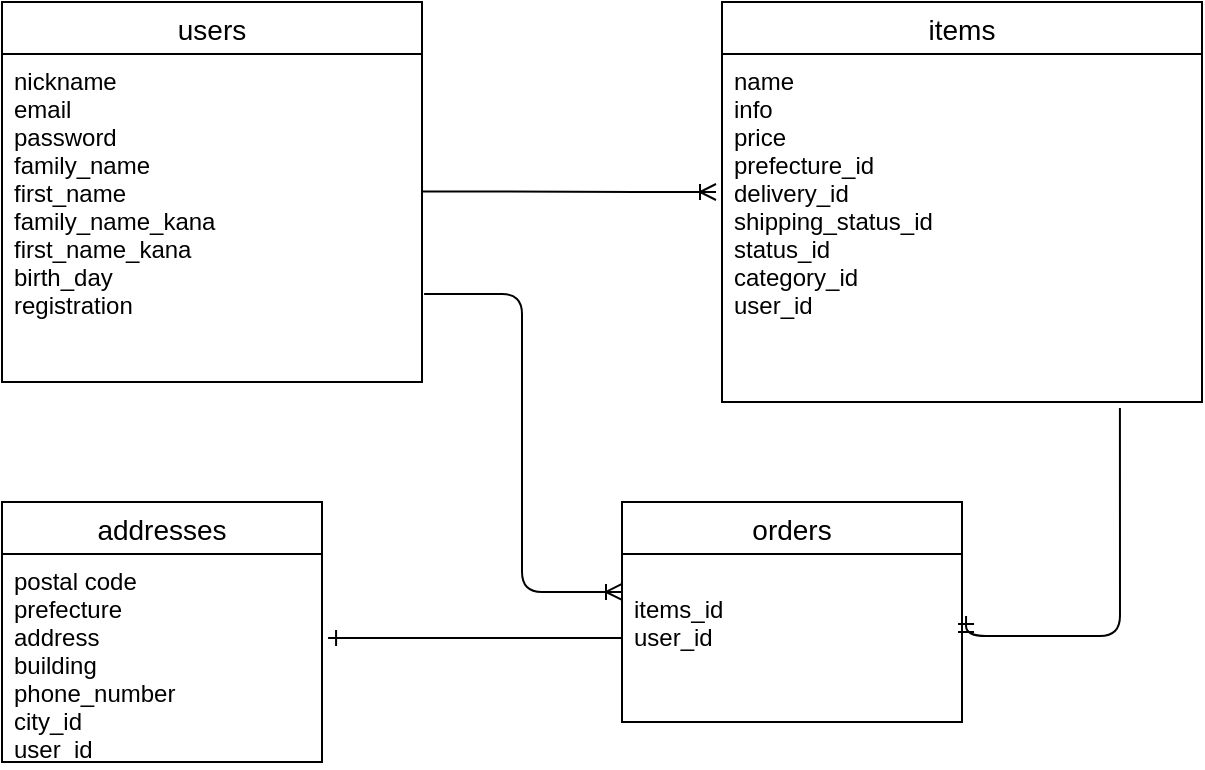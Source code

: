 <mxfile>
    <diagram id="uXFbgSg3cq6o8PW_sAJm" name="ページ1">
        <mxGraphModel dx="373" dy="584" grid="1" gridSize="10" guides="1" tooltips="1" connect="1" arrows="1" fold="1" page="1" pageScale="1" pageWidth="827" pageHeight="1169" math="0" shadow="0">
            <root>
                <mxCell id="0"/>
                <mxCell id="1" parent="0"/>
                <mxCell id="2" value="users" style="swimlane;fontStyle=0;childLayout=stackLayout;horizontal=1;startSize=26;horizontalStack=0;resizeParent=1;resizeParentMax=0;resizeLast=0;collapsible=1;marginBottom=0;align=center;fontSize=14;" vertex="1" parent="1">
                    <mxGeometry x="120" y="70" width="210" height="190" as="geometry"/>
                </mxCell>
                <mxCell id="3" value="nickname&#10;email&#10;password&#10;family_name&#10;first_name&#10;family_name_kana&#10;first_name_kana&#10;birth_day&#10;registration&#10;" style="text;strokeColor=none;fillColor=none;spacingLeft=4;spacingRight=4;overflow=hidden;rotatable=0;points=[[0,0.5],[1,0.5]];portConstraint=eastwest;fontSize=12;" vertex="1" parent="2">
                    <mxGeometry y="26" width="210" height="164" as="geometry"/>
                </mxCell>
                <mxCell id="6" value="items" style="swimlane;fontStyle=0;childLayout=stackLayout;horizontal=1;startSize=26;horizontalStack=0;resizeParent=1;resizeParentMax=0;resizeLast=0;collapsible=1;marginBottom=0;align=center;fontSize=14;" vertex="1" parent="1">
                    <mxGeometry x="480" y="70" width="240" height="200" as="geometry"/>
                </mxCell>
                <mxCell id="7" value="name&#10;info&#10;price&#10;prefecture_id&#10;delivery_id&#10;shipping_status_id&#10;status_id&#10;category_id&#10;user_id&#10;&#10;&#10;&#10;&#10;&#10;" style="text;strokeColor=none;fillColor=none;spacingLeft=4;spacingRight=4;overflow=hidden;rotatable=0;points=[[0,0.5],[1,0.5]];portConstraint=eastwest;fontSize=12;" vertex="1" parent="6">
                    <mxGeometry y="26" width="240" height="174" as="geometry"/>
                </mxCell>
                <mxCell id="10" value="" style="edgeStyle=entityRelationEdgeStyle;fontSize=12;html=1;endArrow=ERoneToMany;exitX=1.01;exitY=0.313;exitDx=0;exitDy=0;exitPerimeter=0;" edge="1" parent="1">
                    <mxGeometry width="100" height="100" relative="1" as="geometry">
                        <mxPoint x="330.0" y="164.732" as="sourcePoint"/>
                        <mxPoint x="477" y="165" as="targetPoint"/>
                    </mxGeometry>
                </mxCell>
                <mxCell id="11" value="orders" style="swimlane;fontStyle=0;childLayout=stackLayout;horizontal=1;startSize=26;horizontalStack=0;resizeParent=1;resizeParentMax=0;resizeLast=0;collapsible=1;marginBottom=0;align=center;fontSize=14;" vertex="1" parent="1">
                    <mxGeometry x="430" y="320" width="170" height="110" as="geometry"/>
                </mxCell>
                <mxCell id="12" value="&#10;items_id&#10;user_id" style="text;strokeColor=none;fillColor=none;spacingLeft=4;spacingRight=4;overflow=hidden;rotatable=0;points=[[0,0.5],[1,0.5]];portConstraint=eastwest;fontSize=12;" vertex="1" parent="11">
                    <mxGeometry y="26" width="170" height="84" as="geometry"/>
                </mxCell>
                <mxCell id="15" value="addresses" style="swimlane;fontStyle=0;childLayout=stackLayout;horizontal=1;startSize=26;horizontalStack=0;resizeParent=1;resizeParentMax=0;resizeLast=0;collapsible=1;marginBottom=0;align=center;fontSize=14;" vertex="1" parent="1">
                    <mxGeometry x="120" y="320" width="160" height="130" as="geometry"/>
                </mxCell>
                <mxCell id="17" value="postal code&#10;prefecture&#10;address&#10;building&#10;phone_number&#10;city_id&#10;user_id&#10;&#10;&#10;&#10;&#10;" style="text;strokeColor=none;fillColor=none;spacingLeft=4;spacingRight=4;overflow=hidden;rotatable=0;points=[[0,0.5],[1,0.5]];portConstraint=eastwest;fontSize=12;" vertex="1" parent="15">
                    <mxGeometry y="26" width="160" height="104" as="geometry"/>
                </mxCell>
                <mxCell id="30" value="" style="fontSize=12;html=1;endArrow=ERone;endFill=1;entryX=1.019;entryY=0.404;entryDx=0;entryDy=0;entryPerimeter=0;exitX=0;exitY=0.5;exitDx=0;exitDy=0;" edge="1" parent="1" source="12" target="17">
                    <mxGeometry width="100" height="100" relative="1" as="geometry">
                        <mxPoint x="410" y="438" as="sourcePoint"/>
                        <mxPoint x="470" y="450" as="targetPoint"/>
                    </mxGeometry>
                </mxCell>
                <mxCell id="32" value="" style="fontSize=12;html=1;endArrow=ERmandOne;edgeStyle=orthogonalEdgeStyle;entryX=1.012;entryY=0.369;entryDx=0;entryDy=0;entryPerimeter=0;exitX=0.829;exitY=1.017;exitDx=0;exitDy=0;exitPerimeter=0;" edge="1" parent="1" source="7" target="12">
                    <mxGeometry width="100" height="100" relative="1" as="geometry">
                        <mxPoint x="680" y="270" as="sourcePoint"/>
                        <mxPoint x="610" y="425" as="targetPoint"/>
                        <Array as="points">
                            <mxPoint x="679" y="387"/>
                        </Array>
                    </mxGeometry>
                </mxCell>
                <mxCell id="34" value="" style="edgeStyle=orthogonalEdgeStyle;fontSize=12;html=1;endArrow=ERoneToMany;entryX=0;entryY=0.226;entryDx=0;entryDy=0;entryPerimeter=0;exitX=1.005;exitY=0.732;exitDx=0;exitDy=0;exitPerimeter=0;" edge="1" parent="1" source="3" target="12">
                    <mxGeometry width="100" height="100" relative="1" as="geometry">
                        <mxPoint x="280" y="300" as="sourcePoint"/>
                        <mxPoint x="500" y="300" as="targetPoint"/>
                    </mxGeometry>
                </mxCell>
            </root>
        </mxGraphModel>
    </diagram>
</mxfile>